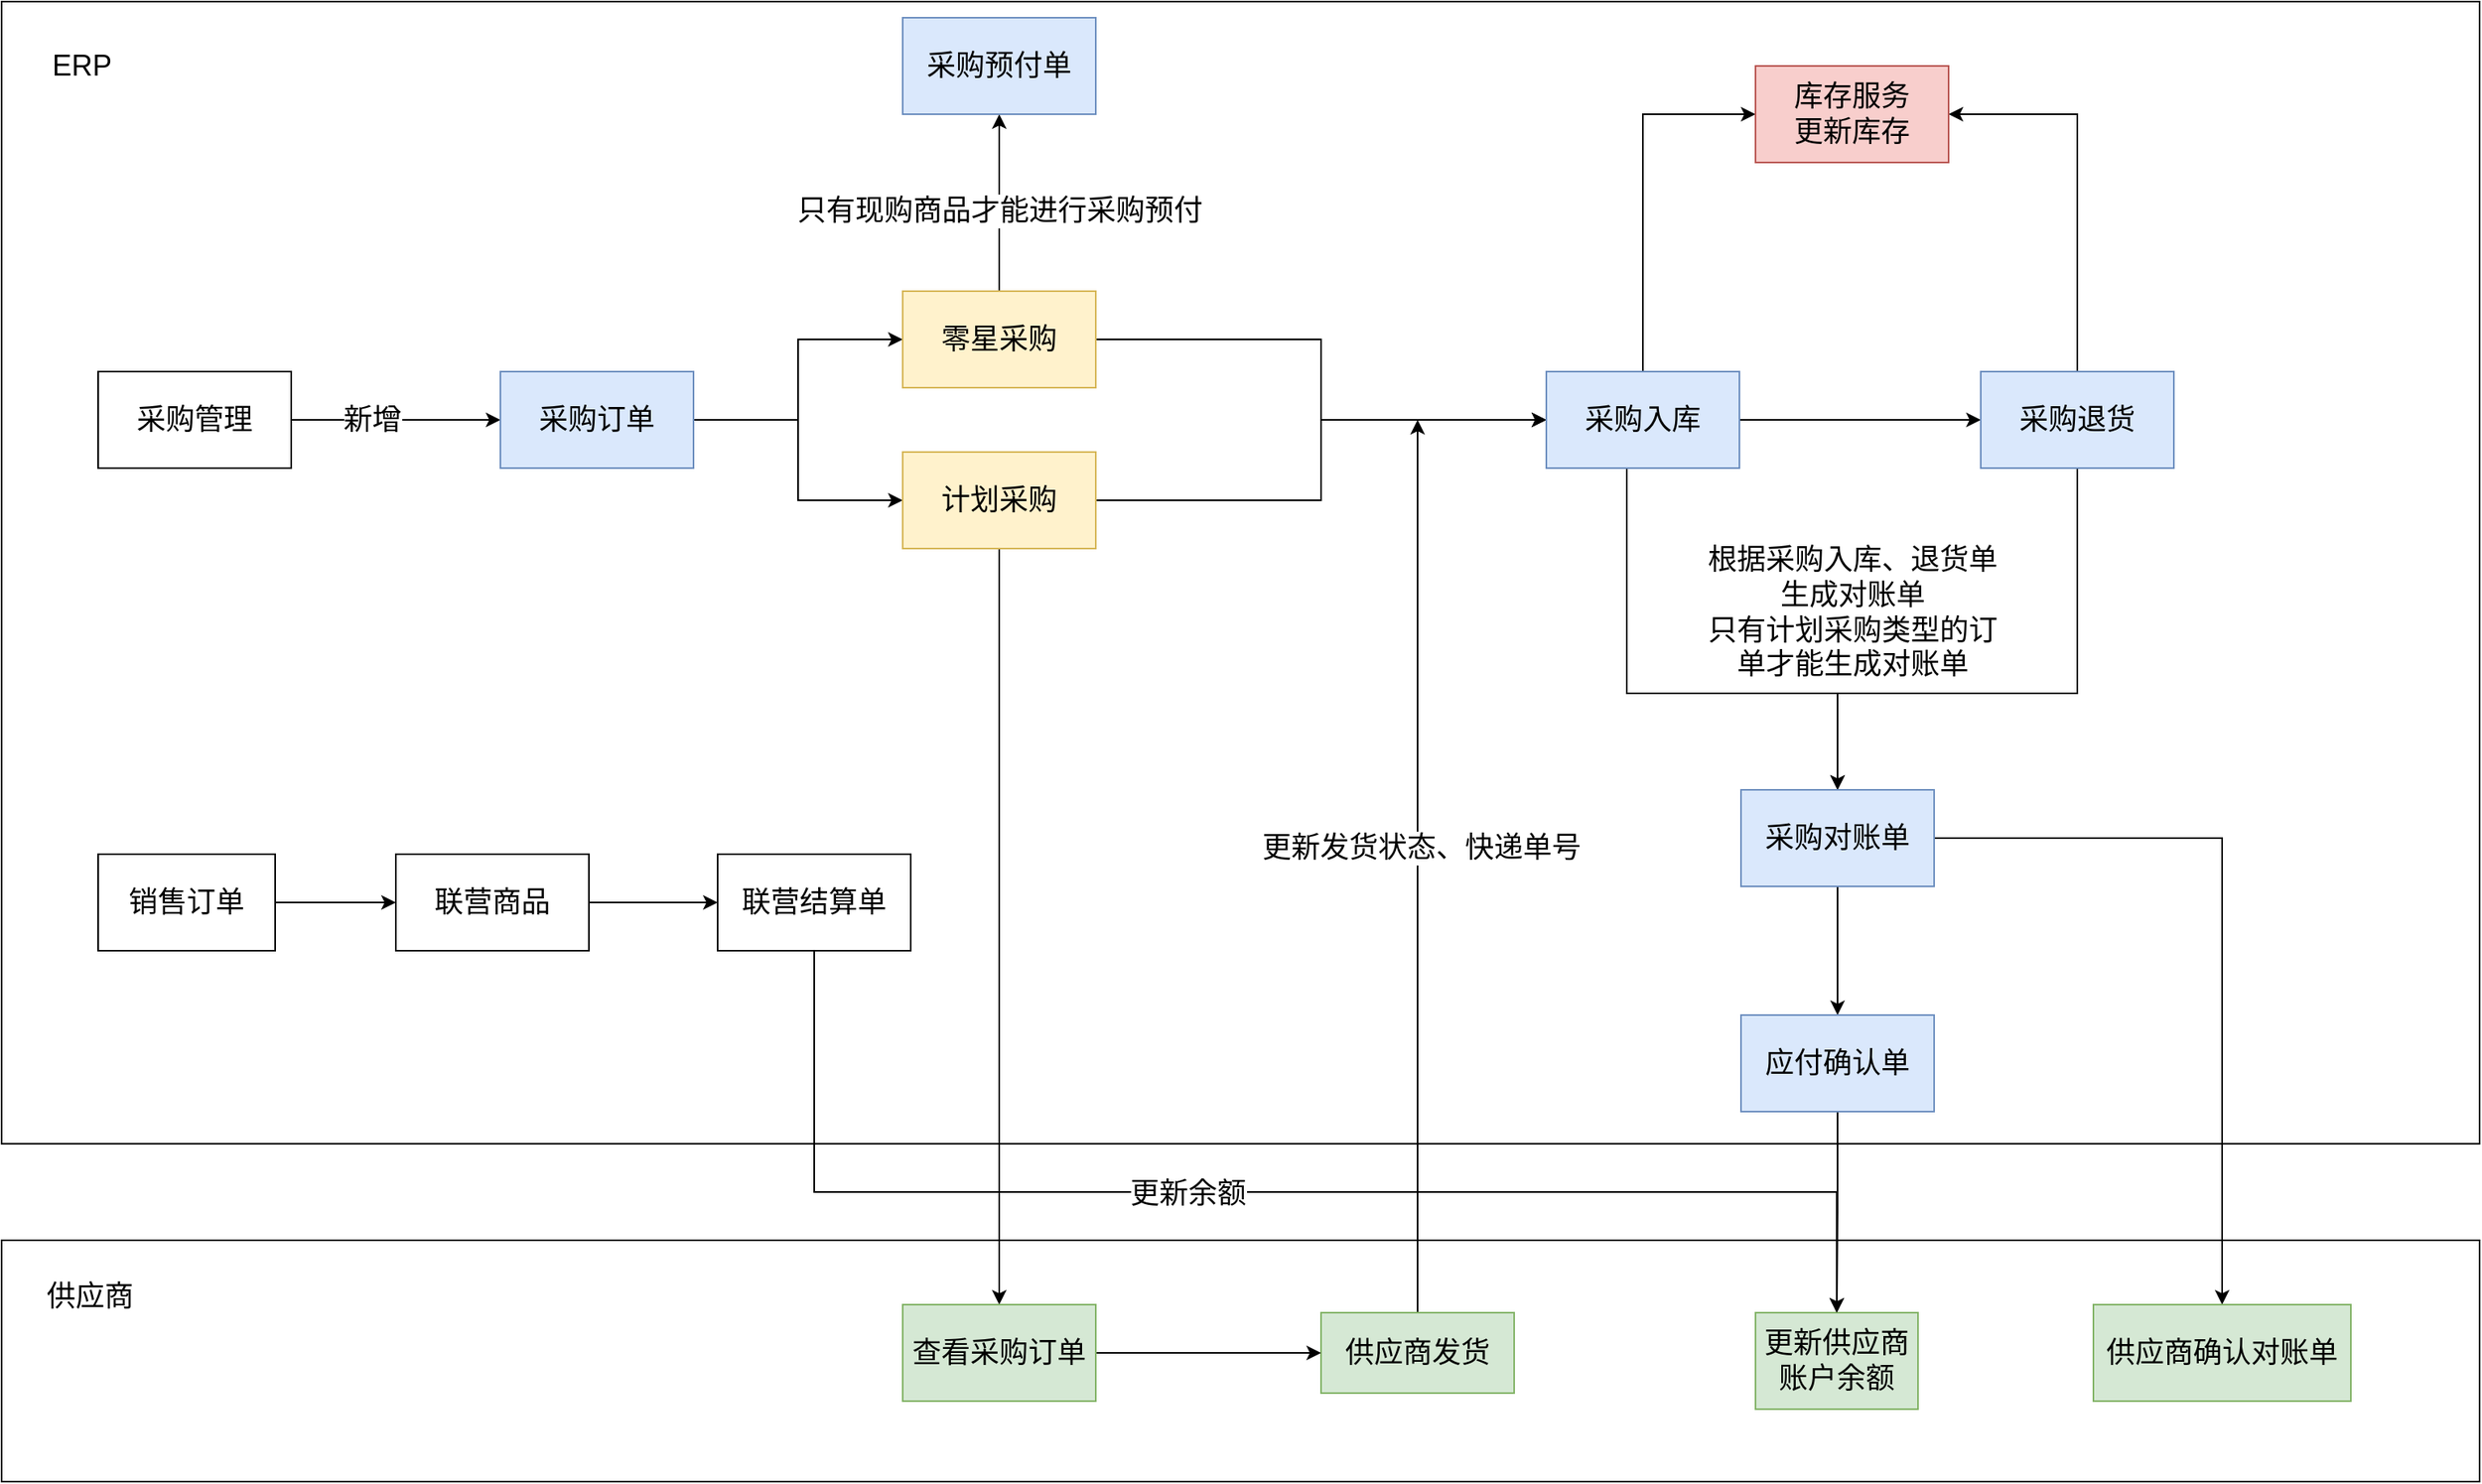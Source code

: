 <mxfile version="16.5.6" type="github">
  <diagram id="r_oDA48Beyb5aW0bg5-b" name="第 1 页">
    <mxGraphModel dx="1422" dy="1875" grid="1" gridSize="10" guides="1" tooltips="1" connect="1" arrows="1" fold="1" page="1" pageScale="1" pageWidth="827" pageHeight="1169" math="0" shadow="0">
      <root>
        <mxCell id="0" />
        <mxCell id="1" parent="0" />
        <mxCell id="2rhxEFoWDrhF9qIGfpkR-41" value="" style="rounded=0;whiteSpace=wrap;html=1;fontSize=18;" vertex="1" parent="1">
          <mxGeometry x="40" y="760" width="1540" height="150" as="geometry" />
        </mxCell>
        <mxCell id="2rhxEFoWDrhF9qIGfpkR-40" value="" style="rounded=0;whiteSpace=wrap;html=1;fontSize=18;" vertex="1" parent="1">
          <mxGeometry x="40" y="-10" width="1540" height="710" as="geometry" />
        </mxCell>
        <mxCell id="2rhxEFoWDrhF9qIGfpkR-3" value="" style="edgeStyle=orthogonalEdgeStyle;rounded=0;orthogonalLoop=1;jettySize=auto;html=1;fontSize=18;" edge="1" parent="1" source="2rhxEFoWDrhF9qIGfpkR-1" target="2rhxEFoWDrhF9qIGfpkR-2">
          <mxGeometry relative="1" as="geometry" />
        </mxCell>
        <mxCell id="2rhxEFoWDrhF9qIGfpkR-4" value="新增" style="edgeLabel;html=1;align=center;verticalAlign=middle;resizable=0;points=[];fontSize=18;" vertex="1" connectable="0" parent="2rhxEFoWDrhF9qIGfpkR-3">
          <mxGeometry x="-0.231" relative="1" as="geometry">
            <mxPoint as="offset" />
          </mxGeometry>
        </mxCell>
        <mxCell id="2rhxEFoWDrhF9qIGfpkR-1" value="采购管理" style="rounded=0;whiteSpace=wrap;html=1;fontSize=18;" vertex="1" parent="1">
          <mxGeometry x="100" y="220" width="120" height="60" as="geometry" />
        </mxCell>
        <mxCell id="2rhxEFoWDrhF9qIGfpkR-13" style="edgeStyle=orthogonalEdgeStyle;rounded=0;orthogonalLoop=1;jettySize=auto;html=1;entryX=0;entryY=0.5;entryDx=0;entryDy=0;fontSize=18;" edge="1" parent="1" source="2rhxEFoWDrhF9qIGfpkR-2" target="2rhxEFoWDrhF9qIGfpkR-7">
          <mxGeometry relative="1" as="geometry" />
        </mxCell>
        <mxCell id="2rhxEFoWDrhF9qIGfpkR-14" style="edgeStyle=orthogonalEdgeStyle;rounded=0;orthogonalLoop=1;jettySize=auto;html=1;entryX=0;entryY=0.5;entryDx=0;entryDy=0;fontSize=18;" edge="1" parent="1" source="2rhxEFoWDrhF9qIGfpkR-2" target="2rhxEFoWDrhF9qIGfpkR-5">
          <mxGeometry relative="1" as="geometry" />
        </mxCell>
        <mxCell id="2rhxEFoWDrhF9qIGfpkR-2" value="采购订单" style="rounded=0;whiteSpace=wrap;html=1;fontSize=18;fillColor=#dae8fc;strokeColor=#6c8ebf;" vertex="1" parent="1">
          <mxGeometry x="350" y="220" width="120" height="60" as="geometry" />
        </mxCell>
        <mxCell id="2rhxEFoWDrhF9qIGfpkR-17" style="edgeStyle=orthogonalEdgeStyle;rounded=0;orthogonalLoop=1;jettySize=auto;html=1;entryX=0;entryY=0.5;entryDx=0;entryDy=0;fontSize=18;" edge="1" parent="1" source="2rhxEFoWDrhF9qIGfpkR-5" target="2rhxEFoWDrhF9qIGfpkR-15">
          <mxGeometry relative="1" as="geometry" />
        </mxCell>
        <mxCell id="2rhxEFoWDrhF9qIGfpkR-48" style="edgeStyle=orthogonalEdgeStyle;rounded=0;orthogonalLoop=1;jettySize=auto;html=1;fontSize=18;" edge="1" parent="1" source="2rhxEFoWDrhF9qIGfpkR-5" target="2rhxEFoWDrhF9qIGfpkR-47">
          <mxGeometry relative="1" as="geometry" />
        </mxCell>
        <mxCell id="2rhxEFoWDrhF9qIGfpkR-5" value="计划采购" style="whiteSpace=wrap;html=1;rounded=0;fontSize=18;fillColor=#fff2cc;strokeColor=#d6b656;" vertex="1" parent="1">
          <mxGeometry x="600" y="270" width="120" height="60" as="geometry" />
        </mxCell>
        <mxCell id="2rhxEFoWDrhF9qIGfpkR-16" style="edgeStyle=orthogonalEdgeStyle;rounded=0;orthogonalLoop=1;jettySize=auto;html=1;entryX=0;entryY=0.5;entryDx=0;entryDy=0;fontSize=18;" edge="1" parent="1" source="2rhxEFoWDrhF9qIGfpkR-7" target="2rhxEFoWDrhF9qIGfpkR-15">
          <mxGeometry relative="1" as="geometry" />
        </mxCell>
        <mxCell id="2rhxEFoWDrhF9qIGfpkR-26" value="" style="edgeStyle=orthogonalEdgeStyle;rounded=0;orthogonalLoop=1;jettySize=auto;html=1;fontSize=18;" edge="1" parent="1" source="2rhxEFoWDrhF9qIGfpkR-7" target="2rhxEFoWDrhF9qIGfpkR-25">
          <mxGeometry relative="1" as="geometry">
            <Array as="points">
              <mxPoint x="660" y="130" />
              <mxPoint x="660" y="130" />
            </Array>
          </mxGeometry>
        </mxCell>
        <mxCell id="2rhxEFoWDrhF9qIGfpkR-27" value="只有现购商品才能进行采购预付" style="edgeLabel;html=1;align=center;verticalAlign=middle;resizable=0;points=[];fontSize=18;" vertex="1" connectable="0" parent="2rhxEFoWDrhF9qIGfpkR-26">
          <mxGeometry x="-0.292" y="3" relative="1" as="geometry">
            <mxPoint x="3" y="-11" as="offset" />
          </mxGeometry>
        </mxCell>
        <mxCell id="2rhxEFoWDrhF9qIGfpkR-7" value="零星采购" style="whiteSpace=wrap;html=1;rounded=0;fontSize=18;fillColor=#fff2cc;strokeColor=#d6b656;" vertex="1" parent="1">
          <mxGeometry x="600" y="170" width="120" height="60" as="geometry" />
        </mxCell>
        <mxCell id="2rhxEFoWDrhF9qIGfpkR-20" style="edgeStyle=orthogonalEdgeStyle;rounded=0;orthogonalLoop=1;jettySize=auto;html=1;fontSize=18;" edge="1" parent="1" source="2rhxEFoWDrhF9qIGfpkR-15" target="2rhxEFoWDrhF9qIGfpkR-19">
          <mxGeometry relative="1" as="geometry" />
        </mxCell>
        <mxCell id="2rhxEFoWDrhF9qIGfpkR-30" style="edgeStyle=orthogonalEdgeStyle;rounded=0;orthogonalLoop=1;jettySize=auto;html=1;entryX=0;entryY=0.5;entryDx=0;entryDy=0;fontSize=18;" edge="1" parent="1" source="2rhxEFoWDrhF9qIGfpkR-15" target="2rhxEFoWDrhF9qIGfpkR-28">
          <mxGeometry relative="1" as="geometry">
            <Array as="points">
              <mxPoint x="1060" y="60" />
            </Array>
          </mxGeometry>
        </mxCell>
        <mxCell id="2rhxEFoWDrhF9qIGfpkR-33" style="edgeStyle=orthogonalEdgeStyle;rounded=0;orthogonalLoop=1;jettySize=auto;html=1;fontSize=18;" edge="1" parent="1" source="2rhxEFoWDrhF9qIGfpkR-15" target="2rhxEFoWDrhF9qIGfpkR-32">
          <mxGeometry relative="1" as="geometry">
            <Array as="points">
              <mxPoint x="1050" y="420" />
            </Array>
          </mxGeometry>
        </mxCell>
        <mxCell id="2rhxEFoWDrhF9qIGfpkR-15" value="采购入库" style="rounded=0;whiteSpace=wrap;html=1;fontSize=18;fillColor=#dae8fc;strokeColor=#6c8ebf;" vertex="1" parent="1">
          <mxGeometry x="1000" y="220" width="120" height="60" as="geometry" />
        </mxCell>
        <mxCell id="2rhxEFoWDrhF9qIGfpkR-31" style="edgeStyle=orthogonalEdgeStyle;rounded=0;orthogonalLoop=1;jettySize=auto;html=1;entryX=1;entryY=0.5;entryDx=0;entryDy=0;fontSize=18;" edge="1" parent="1" source="2rhxEFoWDrhF9qIGfpkR-19" target="2rhxEFoWDrhF9qIGfpkR-28">
          <mxGeometry relative="1" as="geometry">
            <Array as="points">
              <mxPoint x="1330" y="60" />
            </Array>
          </mxGeometry>
        </mxCell>
        <mxCell id="2rhxEFoWDrhF9qIGfpkR-34" style="edgeStyle=orthogonalEdgeStyle;rounded=0;orthogonalLoop=1;jettySize=auto;html=1;entryX=0.5;entryY=0;entryDx=0;entryDy=0;fontSize=18;" edge="1" parent="1" source="2rhxEFoWDrhF9qIGfpkR-19" target="2rhxEFoWDrhF9qIGfpkR-32">
          <mxGeometry relative="1" as="geometry">
            <Array as="points">
              <mxPoint x="1330" y="420" />
              <mxPoint x="1181" y="420" />
            </Array>
          </mxGeometry>
        </mxCell>
        <mxCell id="2rhxEFoWDrhF9qIGfpkR-19" value="采购退货" style="rounded=0;whiteSpace=wrap;html=1;fontSize=18;fillColor=#dae8fc;strokeColor=#6c8ebf;" vertex="1" parent="1">
          <mxGeometry x="1270" y="220" width="120" height="60" as="geometry" />
        </mxCell>
        <mxCell id="2rhxEFoWDrhF9qIGfpkR-24" style="edgeStyle=orthogonalEdgeStyle;rounded=0;orthogonalLoop=1;jettySize=auto;html=1;fontSize=18;" edge="1" parent="1" source="2rhxEFoWDrhF9qIGfpkR-21">
          <mxGeometry relative="1" as="geometry">
            <mxPoint x="920" y="250" as="targetPoint" />
          </mxGeometry>
        </mxCell>
        <mxCell id="2rhxEFoWDrhF9qIGfpkR-46" value="更新发货状态、快递单号" style="edgeLabel;html=1;align=center;verticalAlign=middle;resizable=0;points=[];fontSize=18;" vertex="1" connectable="0" parent="2rhxEFoWDrhF9qIGfpkR-24">
          <mxGeometry x="0.043" y="-1" relative="1" as="geometry">
            <mxPoint as="offset" />
          </mxGeometry>
        </mxCell>
        <mxCell id="2rhxEFoWDrhF9qIGfpkR-21" value="供应商发货" style="rounded=0;whiteSpace=wrap;html=1;fontSize=18;fillColor=#d5e8d4;strokeColor=#82b366;" vertex="1" parent="1">
          <mxGeometry x="860" y="805" width="120" height="50" as="geometry" />
        </mxCell>
        <mxCell id="2rhxEFoWDrhF9qIGfpkR-25" value="采购预付单" style="whiteSpace=wrap;html=1;fontSize=18;rounded=0;fillColor=#dae8fc;strokeColor=#6c8ebf;" vertex="1" parent="1">
          <mxGeometry x="600" width="120" height="60" as="geometry" />
        </mxCell>
        <mxCell id="2rhxEFoWDrhF9qIGfpkR-28" value="库存服务&lt;br&gt;更新库存" style="rounded=0;whiteSpace=wrap;html=1;fontSize=18;fillColor=#f8cecc;strokeColor=#b85450;" vertex="1" parent="1">
          <mxGeometry x="1130" y="30" width="120" height="60" as="geometry" />
        </mxCell>
        <mxCell id="2rhxEFoWDrhF9qIGfpkR-37" value="" style="edgeStyle=orthogonalEdgeStyle;rounded=0;orthogonalLoop=1;jettySize=auto;html=1;fontSize=18;" edge="1" parent="1" source="2rhxEFoWDrhF9qIGfpkR-32" target="2rhxEFoWDrhF9qIGfpkR-36">
          <mxGeometry relative="1" as="geometry" />
        </mxCell>
        <mxCell id="2rhxEFoWDrhF9qIGfpkR-39" value="" style="edgeStyle=orthogonalEdgeStyle;rounded=0;orthogonalLoop=1;jettySize=auto;html=1;fontSize=18;" edge="1" parent="1" source="2rhxEFoWDrhF9qIGfpkR-32" target="2rhxEFoWDrhF9qIGfpkR-38">
          <mxGeometry relative="1" as="geometry" />
        </mxCell>
        <mxCell id="2rhxEFoWDrhF9qIGfpkR-32" value="采购对账单" style="rounded=0;whiteSpace=wrap;html=1;fontSize=18;fillColor=#dae8fc;strokeColor=#6c8ebf;" vertex="1" parent="1">
          <mxGeometry x="1121" y="480" width="120" height="60" as="geometry" />
        </mxCell>
        <mxCell id="2rhxEFoWDrhF9qIGfpkR-35" value="根据采购入库、退货单生成对账单&lt;br&gt;只有计划采购类型的订单才能生成对账单" style="text;html=1;strokeColor=none;fillColor=none;align=center;verticalAlign=middle;whiteSpace=wrap;rounded=0;fontSize=18;" vertex="1" parent="1">
          <mxGeometry x="1090.5" y="300" width="199" height="140" as="geometry" />
        </mxCell>
        <mxCell id="2rhxEFoWDrhF9qIGfpkR-36" value="供应商确认对账单" style="whiteSpace=wrap;html=1;fontSize=18;rounded=0;fillColor=#d5e8d4;strokeColor=#82b366;" vertex="1" parent="1">
          <mxGeometry x="1340" y="800" width="160" height="60" as="geometry" />
        </mxCell>
        <mxCell id="2rhxEFoWDrhF9qIGfpkR-45" style="edgeStyle=orthogonalEdgeStyle;rounded=0;orthogonalLoop=1;jettySize=auto;html=1;fontSize=18;" edge="1" parent="1" source="2rhxEFoWDrhF9qIGfpkR-38" target="2rhxEFoWDrhF9qIGfpkR-44">
          <mxGeometry relative="1" as="geometry" />
        </mxCell>
        <mxCell id="2rhxEFoWDrhF9qIGfpkR-38" value="应付确认单" style="whiteSpace=wrap;html=1;fontSize=18;rounded=0;fillColor=#dae8fc;strokeColor=#6c8ebf;" vertex="1" parent="1">
          <mxGeometry x="1121" y="620" width="120" height="60" as="geometry" />
        </mxCell>
        <mxCell id="2rhxEFoWDrhF9qIGfpkR-42" value="ERP" style="text;html=1;strokeColor=none;fillColor=none;align=center;verticalAlign=middle;whiteSpace=wrap;rounded=0;fontSize=18;" vertex="1" parent="1">
          <mxGeometry x="60" y="15" width="60" height="30" as="geometry" />
        </mxCell>
        <mxCell id="2rhxEFoWDrhF9qIGfpkR-43" value="供应商" style="text;html=1;strokeColor=none;fillColor=none;align=center;verticalAlign=middle;whiteSpace=wrap;rounded=0;fontSize=18;" vertex="1" parent="1">
          <mxGeometry x="60" y="780" width="70" height="30" as="geometry" />
        </mxCell>
        <mxCell id="2rhxEFoWDrhF9qIGfpkR-44" value="更新供应商账户余额" style="rounded=0;whiteSpace=wrap;html=1;fontSize=18;fillColor=#d5e8d4;strokeColor=#82b366;" vertex="1" parent="1">
          <mxGeometry x="1130" y="805" width="101" height="60" as="geometry" />
        </mxCell>
        <mxCell id="2rhxEFoWDrhF9qIGfpkR-49" style="edgeStyle=orthogonalEdgeStyle;rounded=0;orthogonalLoop=1;jettySize=auto;html=1;fontSize=18;" edge="1" parent="1" source="2rhxEFoWDrhF9qIGfpkR-47" target="2rhxEFoWDrhF9qIGfpkR-21">
          <mxGeometry relative="1" as="geometry" />
        </mxCell>
        <mxCell id="2rhxEFoWDrhF9qIGfpkR-47" value="查看采购订单" style="rounded=0;whiteSpace=wrap;html=1;fontSize=18;fillColor=#d5e8d4;strokeColor=#82b366;" vertex="1" parent="1">
          <mxGeometry x="600" y="800" width="120" height="60" as="geometry" />
        </mxCell>
        <mxCell id="2rhxEFoWDrhF9qIGfpkR-52" value="" style="edgeStyle=orthogonalEdgeStyle;rounded=0;orthogonalLoop=1;jettySize=auto;html=1;fontSize=18;" edge="1" parent="1" source="2rhxEFoWDrhF9qIGfpkR-50" target="2rhxEFoWDrhF9qIGfpkR-51">
          <mxGeometry relative="1" as="geometry" />
        </mxCell>
        <mxCell id="2rhxEFoWDrhF9qIGfpkR-50" value="销售订单" style="rounded=0;whiteSpace=wrap;html=1;fontSize=18;" vertex="1" parent="1">
          <mxGeometry x="100" y="520" width="110" height="60" as="geometry" />
        </mxCell>
        <mxCell id="2rhxEFoWDrhF9qIGfpkR-54" value="" style="edgeStyle=orthogonalEdgeStyle;rounded=0;orthogonalLoop=1;jettySize=auto;html=1;fontSize=18;" edge="1" parent="1" source="2rhxEFoWDrhF9qIGfpkR-51" target="2rhxEFoWDrhF9qIGfpkR-53">
          <mxGeometry relative="1" as="geometry" />
        </mxCell>
        <mxCell id="2rhxEFoWDrhF9qIGfpkR-51" value="联营商品" style="whiteSpace=wrap;html=1;fontSize=18;rounded=0;" vertex="1" parent="1">
          <mxGeometry x="285" y="520" width="120" height="60" as="geometry" />
        </mxCell>
        <mxCell id="2rhxEFoWDrhF9qIGfpkR-55" style="edgeStyle=orthogonalEdgeStyle;rounded=0;orthogonalLoop=1;jettySize=auto;html=1;entryX=0.5;entryY=0;entryDx=0;entryDy=0;fontSize=18;" edge="1" parent="1" source="2rhxEFoWDrhF9qIGfpkR-53" target="2rhxEFoWDrhF9qIGfpkR-44">
          <mxGeometry relative="1" as="geometry">
            <Array as="points">
              <mxPoint x="545" y="730" />
              <mxPoint x="1181" y="730" />
            </Array>
          </mxGeometry>
        </mxCell>
        <mxCell id="2rhxEFoWDrhF9qIGfpkR-56" value="更新余额" style="edgeLabel;html=1;align=center;verticalAlign=middle;resizable=0;points=[];fontSize=18;" vertex="1" connectable="0" parent="2rhxEFoWDrhF9qIGfpkR-55">
          <mxGeometry x="-0.112" y="-1" relative="1" as="geometry">
            <mxPoint as="offset" />
          </mxGeometry>
        </mxCell>
        <mxCell id="2rhxEFoWDrhF9qIGfpkR-53" value="联营结算单" style="whiteSpace=wrap;html=1;fontSize=18;rounded=0;" vertex="1" parent="1">
          <mxGeometry x="485" y="520" width="120" height="60" as="geometry" />
        </mxCell>
      </root>
    </mxGraphModel>
  </diagram>
</mxfile>
